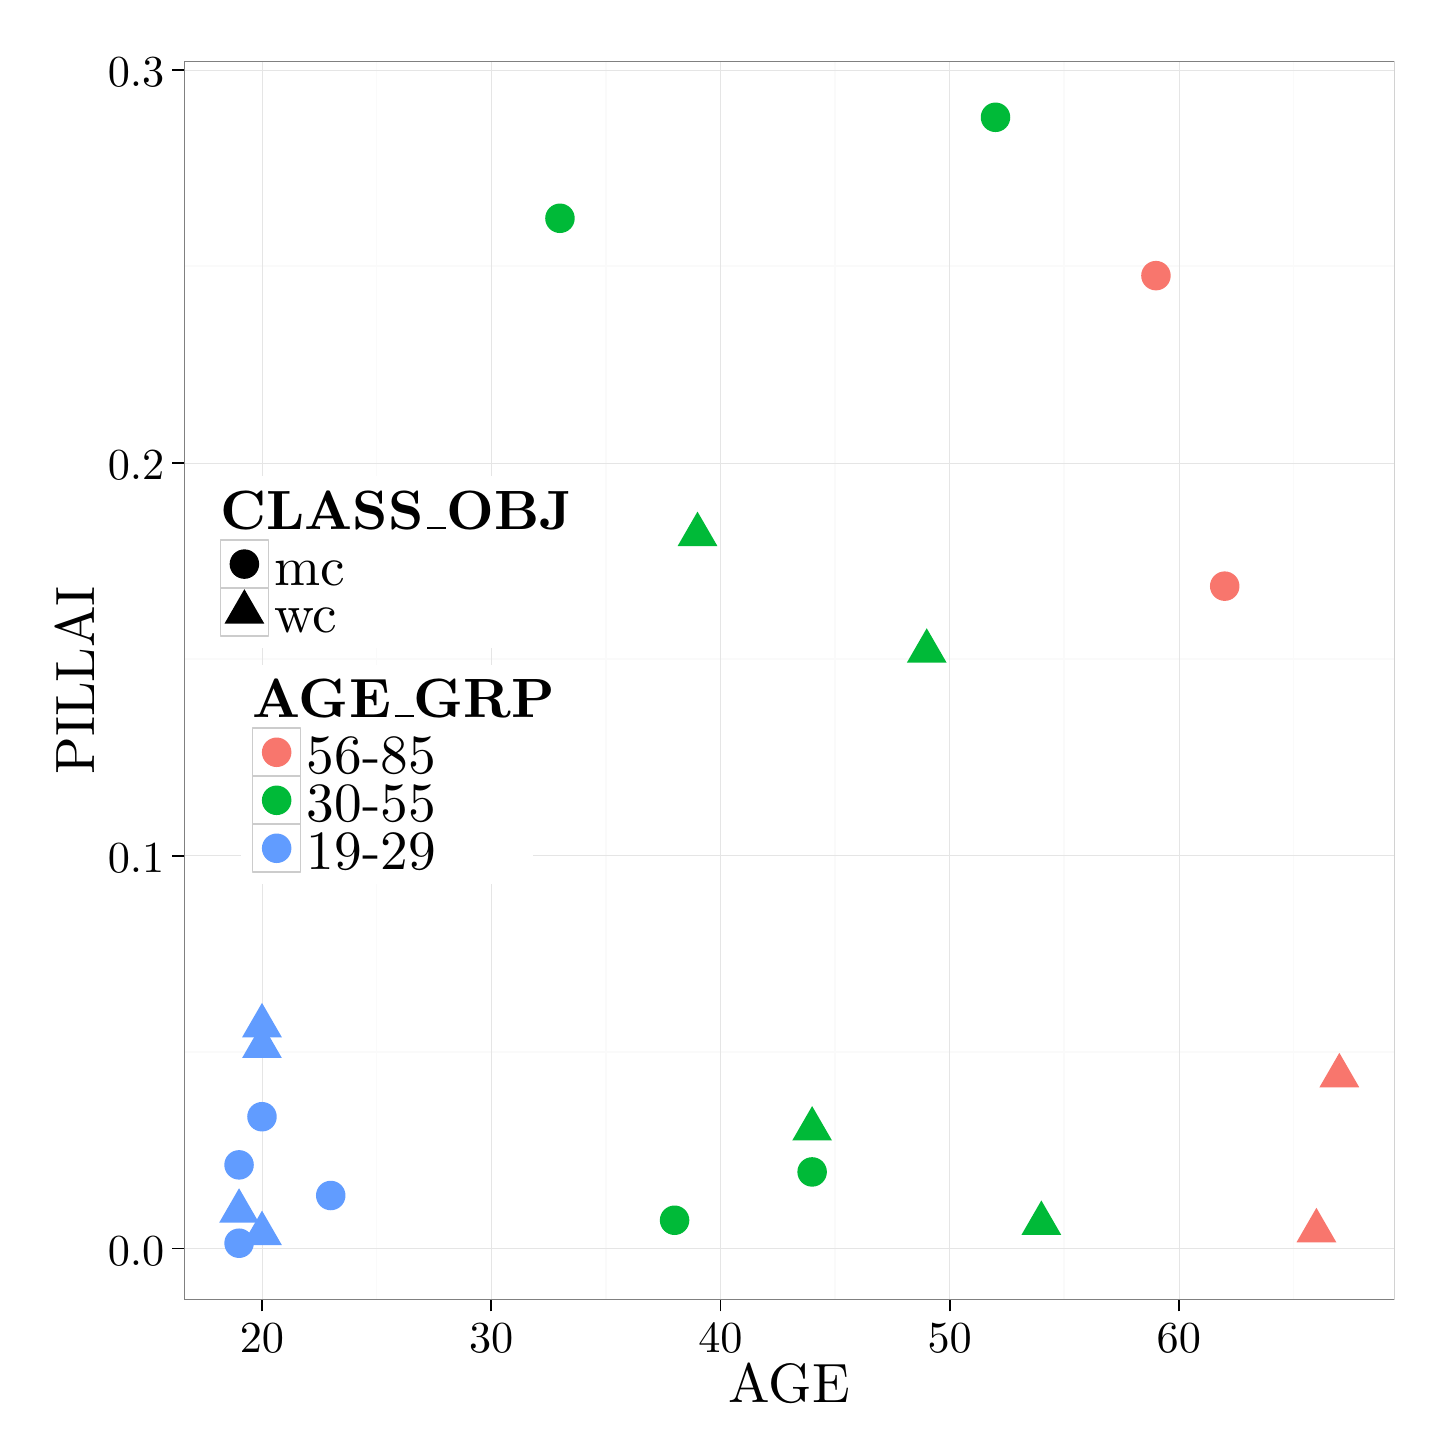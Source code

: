 % Created by tikzDevice version 0.8.1 on 2016-02-09 02:15:47
% !TEX encoding = UTF-8 Unicode
\begin{tikzpicture}[x=1pt,y=1pt]
\definecolor{fillColor}{RGB}{255,255,255}
\path[use as bounding box,fill=fillColor,fill opacity=0.00] (0,0) rectangle (505.89,505.89);
\begin{scope}
\path[clip] (  0.00,  0.00) rectangle (505.89,505.89);
\definecolor{drawColor}{RGB}{255,255,255}
\definecolor{fillColor}{RGB}{255,255,255}

\path[draw=drawColor,line width= 0.6pt,line join=round,line cap=round,fill=fillColor] (  0.00, -0.00) rectangle (505.89,505.89);
\end{scope}
\begin{scope}
\path[clip] ( 56.50, 46.31) rectangle (493.85,493.84);
\definecolor{fillColor}{RGB}{255,255,255}

\path[fill=fillColor] ( 56.50, 46.31) rectangle (493.85,493.84);
\definecolor{drawColor}{gray}{0.98}

\path[draw=drawColor,line width= 0.6pt,line join=round] ( 56.50,135.68) --
	(493.85,135.68);

\path[draw=drawColor,line width= 0.6pt,line join=round] ( 56.50,277.67) --
	(493.85,277.67);

\path[draw=drawColor,line width= 0.6pt,line join=round] ( 56.50,419.66) --
	(493.85,419.66);

\path[draw=drawColor,line width= 0.6pt,line join=round] (126.08, 46.31) --
	(126.08,493.84);

\path[draw=drawColor,line width= 0.6pt,line join=round] (208.91, 46.31) --
	(208.91,493.84);

\path[draw=drawColor,line width= 0.6pt,line join=round] (291.74, 46.31) --
	(291.74,493.84);

\path[draw=drawColor,line width= 0.6pt,line join=round] (374.57, 46.31) --
	(374.57,493.84);

\path[draw=drawColor,line width= 0.6pt,line join=round] (457.40, 46.31) --
	(457.40,493.84);
\definecolor{drawColor}{gray}{0.90}

\path[draw=drawColor,line width= 0.2pt,line join=round] ( 56.50, 64.69) --
	(493.85, 64.69);

\path[draw=drawColor,line width= 0.2pt,line join=round] ( 56.50,206.68) --
	(493.85,206.68);

\path[draw=drawColor,line width= 0.2pt,line join=round] ( 56.50,348.66) --
	(493.85,348.66);

\path[draw=drawColor,line width= 0.2pt,line join=round] ( 56.50,490.65) --
	(493.85,490.65);

\path[draw=drawColor,line width= 0.2pt,line join=round] ( 84.67, 46.31) --
	( 84.67,493.84);

\path[draw=drawColor,line width= 0.2pt,line join=round] (167.50, 46.31) --
	(167.50,493.84);

\path[draw=drawColor,line width= 0.2pt,line join=round] (250.33, 46.31) --
	(250.33,493.84);

\path[draw=drawColor,line width= 0.2pt,line join=round] (333.16, 46.31) --
	(333.16,493.84);

\path[draw=drawColor,line width= 0.2pt,line join=round] (415.98, 46.31) --
	(415.98,493.84);
\definecolor{fillColor}{RGB}{0,186,56}

\path[fill=fillColor] (349.72,473.50) circle (  5.33);
\definecolor{fillColor}{RGB}{97,156,255}

\path[fill=fillColor] ( 84.67,153.51) --
	( 91.85,141.07) --
	( 77.48,141.07) --
	cycle;
\definecolor{fillColor}{RGB}{0,186,56}

\path[fill=fillColor] (192.34,437.01) circle (  5.33);
\definecolor{fillColor}{RGB}{97,156,255}

\path[fill=fillColor] ( 76.38, 86.52) --
	( 83.57, 74.08) --
	( 69.20, 74.08) --
	cycle;
\definecolor{fillColor}{RGB}{248,118,109}

\path[fill=fillColor] (465.68, 79.45) --
	(472.87, 67.00) --
	(458.50, 67.00) --
	cycle;
\definecolor{fillColor}{RGB}{97,156,255}

\path[fill=fillColor] ( 84.67,112.36) circle (  5.33);

\path[fill=fillColor] (109.51, 83.89) circle (  5.33);
\definecolor{fillColor}{RGB}{248,118,109}

\path[fill=fillColor] (432.55,304.08) circle (  5.33);
\definecolor{fillColor}{RGB}{0,186,56}

\path[fill=fillColor] (242.04,331.01) --
	(249.23,318.57) --
	(234.86,318.57) --
	cycle;

\path[fill=fillColor] (283.46,116.21) --
	(290.64,103.77) --
	(276.27,103.77) --
	cycle;

\path[fill=fillColor] (324.87,288.87) --
	(332.06,276.43) --
	(317.69,276.43) --
	cycle;
\definecolor{fillColor}{RGB}{248,118,109}

\path[fill=fillColor] (473.97,135.45) --
	(481.15,123.00) --
	(466.78,123.00) --
	cycle;
\definecolor{fillColor}{RGB}{0,186,56}

\path[fill=fillColor] (366.29, 82.11) --
	(373.47, 69.67) --
	(359.10, 69.67) --
	cycle;
\definecolor{fillColor}{RGB}{97,156,255}

\path[fill=fillColor] ( 76.38, 94.96) circle (  5.33);
\definecolor{fillColor}{RGB}{248,118,109}

\path[fill=fillColor] (407.70,416.28) circle (  5.33);
\definecolor{fillColor}{RGB}{0,186,56}

\path[fill=fillColor] (283.46, 92.41) circle (  5.33);
\definecolor{fillColor}{RGB}{97,156,255}

\path[fill=fillColor] ( 76.38, 66.65) circle (  5.33);
\definecolor{fillColor}{RGB}{0,186,56}

\path[fill=fillColor] (233.76, 74.95) circle (  5.33);
\definecolor{fillColor}{RGB}{97,156,255}

\path[fill=fillColor] ( 84.67,146.02) --
	( 91.85,133.58) --
	( 77.48,133.58) --
	cycle;

\path[fill=fillColor] ( 84.67, 78.44) --
	( 91.85, 65.99) --
	( 77.48, 65.99) --
	cycle;
\definecolor{drawColor}{gray}{0.50}

\path[draw=drawColor,line width= 0.6pt,line join=round,line cap=round] ( 56.50, 46.31) rectangle (493.85,493.84);
\end{scope}
\begin{scope}
\path[clip] (  0.00,  0.00) rectangle (505.89,505.89);
\definecolor{drawColor}{RGB}{0,0,0}

\node[text=drawColor,anchor=base east,inner sep=0pt, outer sep=0pt, scale=  1.60] at ( 49.39, 58.66) {0.0};

\node[text=drawColor,anchor=base east,inner sep=0pt, outer sep=0pt, scale=  1.60] at ( 49.39,200.64) {0.1};

\node[text=drawColor,anchor=base east,inner sep=0pt, outer sep=0pt, scale=  1.60] at ( 49.39,342.63) {0.2};

\node[text=drawColor,anchor=base east,inner sep=0pt, outer sep=0pt, scale=  1.60] at ( 49.39,484.62) {0.3};
\end{scope}
\begin{scope}
\path[clip] (  0.00,  0.00) rectangle (505.89,505.89);
\definecolor{drawColor}{RGB}{0,0,0}

\path[draw=drawColor,line width= 0.6pt,line join=round] ( 52.24, 64.69) --
	( 56.50, 64.69);

\path[draw=drawColor,line width= 0.6pt,line join=round] ( 52.24,206.68) --
	( 56.50,206.68);

\path[draw=drawColor,line width= 0.6pt,line join=round] ( 52.24,348.66) --
	( 56.50,348.66);

\path[draw=drawColor,line width= 0.6pt,line join=round] ( 52.24,490.65) --
	( 56.50,490.65);
\end{scope}
\begin{scope}
\path[clip] (  0.00,  0.00) rectangle (505.89,505.89);
\definecolor{drawColor}{RGB}{0,0,0}

\path[draw=drawColor,line width= 0.6pt,line join=round] ( 84.67, 42.04) --
	( 84.67, 46.31);

\path[draw=drawColor,line width= 0.6pt,line join=round] (167.50, 42.04) --
	(167.50, 46.31);

\path[draw=drawColor,line width= 0.6pt,line join=round] (250.33, 42.04) --
	(250.33, 46.31);

\path[draw=drawColor,line width= 0.6pt,line join=round] (333.16, 42.04) --
	(333.16, 46.31);

\path[draw=drawColor,line width= 0.6pt,line join=round] (415.98, 42.04) --
	(415.98, 46.31);
\end{scope}
\begin{scope}
\path[clip] (  0.00,  0.00) rectangle (505.89,505.89);
\definecolor{drawColor}{RGB}{0,0,0}

\node[text=drawColor,anchor=base,inner sep=0pt, outer sep=0pt, scale=  1.60] at ( 84.67, 27.13) {20};

\node[text=drawColor,anchor=base,inner sep=0pt, outer sep=0pt, scale=  1.60] at (167.50, 27.13) {30};

\node[text=drawColor,anchor=base,inner sep=0pt, outer sep=0pt, scale=  1.60] at (250.33, 27.13) {40};

\node[text=drawColor,anchor=base,inner sep=0pt, outer sep=0pt, scale=  1.60] at (333.16, 27.13) {50};

\node[text=drawColor,anchor=base,inner sep=0pt, outer sep=0pt, scale=  1.60] at (415.98, 27.13) {60};
\end{scope}
\begin{scope}
\path[clip] (  0.00,  0.00) rectangle (505.89,505.89);
\definecolor{drawColor}{RGB}{0,0,0}

\node[text=drawColor,anchor=base,inner sep=0pt, outer sep=0pt, scale=  2.00] at (275.17,  9.03) {AGE};
\end{scope}
\begin{scope}
\path[clip] (  0.00,  0.00) rectangle (505.89,505.89);
\definecolor{drawColor}{RGB}{0,0,0}

\node[text=drawColor,rotate= 90.00,anchor=base,inner sep=0pt, outer sep=0pt, scale=  2.00] at ( 24.12,270.08) {PILLAI};
\end{scope}
\begin{scope}
\path[clip] (  0.00,  0.00) rectangle (505.89,505.89);
\definecolor{fillColor}{RGB}{255,255,255}

\path[fill=fillColor] ( 65.37,281.76) rectangle (194.38,343.74);
\end{scope}
\begin{scope}
\path[clip] (  0.00,  0.00) rectangle (505.89,505.89);
\definecolor{drawColor}{RGB}{0,0,0}

\node[text=drawColor,anchor=base west,inner sep=0pt, outer sep=0pt, scale=  2.00] at ( 69.64,324.72) {\bfseries CLASS{\_{}}OBJ};
\end{scope}
\begin{scope}
\path[clip] (  0.00,  0.00) rectangle (505.89,505.89);
\definecolor{drawColor}{gray}{0.80}
\definecolor{fillColor}{RGB}{255,255,255}

\path[draw=drawColor,line width= 0.6pt,line join=round,line cap=round,fill=fillColor] ( 69.64,303.37) rectangle ( 86.98,320.72);
\end{scope}
\begin{scope}
\path[clip] (  0.00,  0.00) rectangle (505.89,505.89);
\definecolor{fillColor}{RGB}{0,0,0}

\path[fill=fillColor] ( 78.31,312.05) circle (  5.33);
\end{scope}
\begin{scope}
\path[clip] (  0.00,  0.00) rectangle (505.89,505.89);
\definecolor{drawColor}{gray}{0.80}
\definecolor{fillColor}{RGB}{255,255,255}

\path[draw=drawColor,line width= 0.6pt,line join=round,line cap=round,fill=fillColor] ( 69.64,286.03) rectangle ( 86.98,303.37);
\end{scope}
\begin{scope}
\path[clip] (  0.00,  0.00) rectangle (505.89,505.89);
\definecolor{fillColor}{RGB}{0,0,0}

\path[fill=fillColor] ( 78.31,303.00) --
	( 85.50,290.55) --
	( 71.13,290.55) --
	cycle;
\end{scope}
\begin{scope}
\path[clip] (  0.00,  0.00) rectangle (505.89,505.89);
\definecolor{drawColor}{RGB}{0,0,0}

\node[text=drawColor,anchor=base west,inner sep=0pt, outer sep=0pt, scale=  2.00] at ( 89.15,304.50) {mc};
\end{scope}
\begin{scope}
\path[clip] (  0.00,  0.00) rectangle (505.89,505.89);
\definecolor{drawColor}{RGB}{0,0,0}

\node[text=drawColor,anchor=base west,inner sep=0pt, outer sep=0pt, scale=  2.00] at ( 89.15,287.16) {wc};
\end{scope}
\begin{scope}
\path[clip] (  0.00,  0.00) rectangle (505.89,505.89);
\definecolor{fillColor}{RGB}{255,255,255}

\path[fill=fillColor] ( 77.02,196.42) rectangle (182.72,275.74);
\end{scope}
\begin{scope}
\path[clip] (  0.00,  0.00) rectangle (505.89,505.89);
\definecolor{drawColor}{RGB}{0,0,0}

\node[text=drawColor,anchor=base west,inner sep=0pt, outer sep=0pt, scale=  2.00] at ( 81.29,256.72) {\bfseries AGE{\_{}}GRP};
\end{scope}
\begin{scope}
\path[clip] (  0.00,  0.00) rectangle (505.89,505.89);
\definecolor{drawColor}{gray}{0.80}
\definecolor{fillColor}{RGB}{255,255,255}

\path[draw=drawColor,line width= 0.6pt,line join=round,line cap=round,fill=fillColor] ( 81.29,235.37) rectangle ( 98.64,252.72);
\end{scope}
\begin{scope}
\path[clip] (  0.00,  0.00) rectangle (505.89,505.89);
\definecolor{fillColor}{RGB}{248,118,109}

\path[fill=fillColor] ( 89.97,244.05) circle (  5.33);
\end{scope}
\begin{scope}
\path[clip] (  0.00,  0.00) rectangle (505.89,505.89);
\definecolor{drawColor}{gray}{0.80}
\definecolor{fillColor}{RGB}{255,255,255}

\path[draw=drawColor,line width= 0.6pt,line join=round,line cap=round,fill=fillColor] ( 81.29,218.03) rectangle ( 98.64,235.37);
\end{scope}
\begin{scope}
\path[clip] (  0.00,  0.00) rectangle (505.89,505.89);
\definecolor{fillColor}{RGB}{0,186,56}

\path[fill=fillColor] ( 89.97,226.70) circle (  5.33);
\end{scope}
\begin{scope}
\path[clip] (  0.00,  0.00) rectangle (505.89,505.89);
\definecolor{drawColor}{gray}{0.80}
\definecolor{fillColor}{RGB}{255,255,255}

\path[draw=drawColor,line width= 0.6pt,line join=round,line cap=round,fill=fillColor] ( 81.29,200.69) rectangle ( 98.64,218.03);
\end{scope}
\begin{scope}
\path[clip] (  0.00,  0.00) rectangle (505.89,505.89);
\definecolor{fillColor}{RGB}{97,156,255}

\path[fill=fillColor] ( 89.97,209.36) circle (  5.33);
\end{scope}
\begin{scope}
\path[clip] (  0.00,  0.00) rectangle (505.89,505.89);
\definecolor{drawColor}{RGB}{0,0,0}

\node[text=drawColor,anchor=base west,inner sep=0pt, outer sep=0pt, scale=  2.00] at (100.81,236.51) {56-85};
\end{scope}
\begin{scope}
\path[clip] (  0.00,  0.00) rectangle (505.89,505.89);
\definecolor{drawColor}{RGB}{0,0,0}

\node[text=drawColor,anchor=base west,inner sep=0pt, outer sep=0pt, scale=  2.00] at (100.81,219.16) {30-55};
\end{scope}
\begin{scope}
\path[clip] (  0.00,  0.00) rectangle (505.89,505.89);
\definecolor{drawColor}{RGB}{0,0,0}

\node[text=drawColor,anchor=base west,inner sep=0pt, outer sep=0pt, scale=  2.00] at (100.81,201.82) {19-29};
\end{scope}
\end{tikzpicture}
